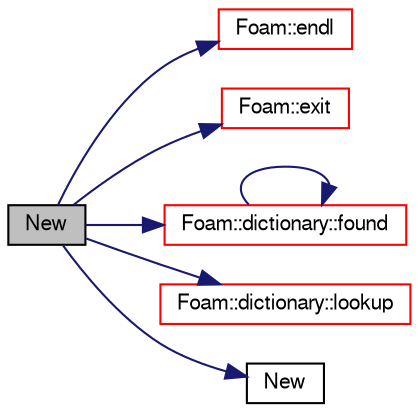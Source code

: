 digraph "New"
{
  bgcolor="transparent";
  edge [fontname="FreeSans",fontsize="10",labelfontname="FreeSans",labelfontsize="10"];
  node [fontname="FreeSans",fontsize="10",shape=record];
  rankdir="LR";
  Node449 [label="New",height=0.2,width=0.4,color="black", fillcolor="grey75", style="filled", fontcolor="black"];
  Node449 -> Node450 [color="midnightblue",fontsize="10",style="solid",fontname="FreeSans"];
  Node450 [label="Foam::endl",height=0.2,width=0.4,color="red",URL="$a21124.html#a2db8fe02a0d3909e9351bb4275b23ce4",tooltip="Add newline and flush stream. "];
  Node449 -> Node452 [color="midnightblue",fontsize="10",style="solid",fontname="FreeSans"];
  Node452 [label="Foam::exit",height=0.2,width=0.4,color="red",URL="$a21124.html#a06ca7250d8e89caf05243ec094843642"];
  Node449 -> Node497 [color="midnightblue",fontsize="10",style="solid",fontname="FreeSans"];
  Node497 [label="Foam::dictionary::found",height=0.2,width=0.4,color="red",URL="$a26014.html#adcd3d5d43253006ef145e56b43025d28",tooltip="Search dictionary for given keyword. "];
  Node497 -> Node497 [color="midnightblue",fontsize="10",style="solid",fontname="FreeSans"];
  Node449 -> Node499 [color="midnightblue",fontsize="10",style="solid",fontname="FreeSans"];
  Node499 [label="Foam::dictionary::lookup",height=0.2,width=0.4,color="red",URL="$a26014.html#a6a0727fa523e48977e27348663def509",tooltip="Find and return an entry data stream. "];
  Node449 -> Node752 [color="midnightblue",fontsize="10",style="solid",fontname="FreeSans"];
  Node752 [label="New",height=0.2,width=0.4,color="black",URL="$a22354.html#a969f5264c045e43dc63fd1fd6fadcc54",tooltip="Return a pointer to a new patchField created on freestore given. "];
}
